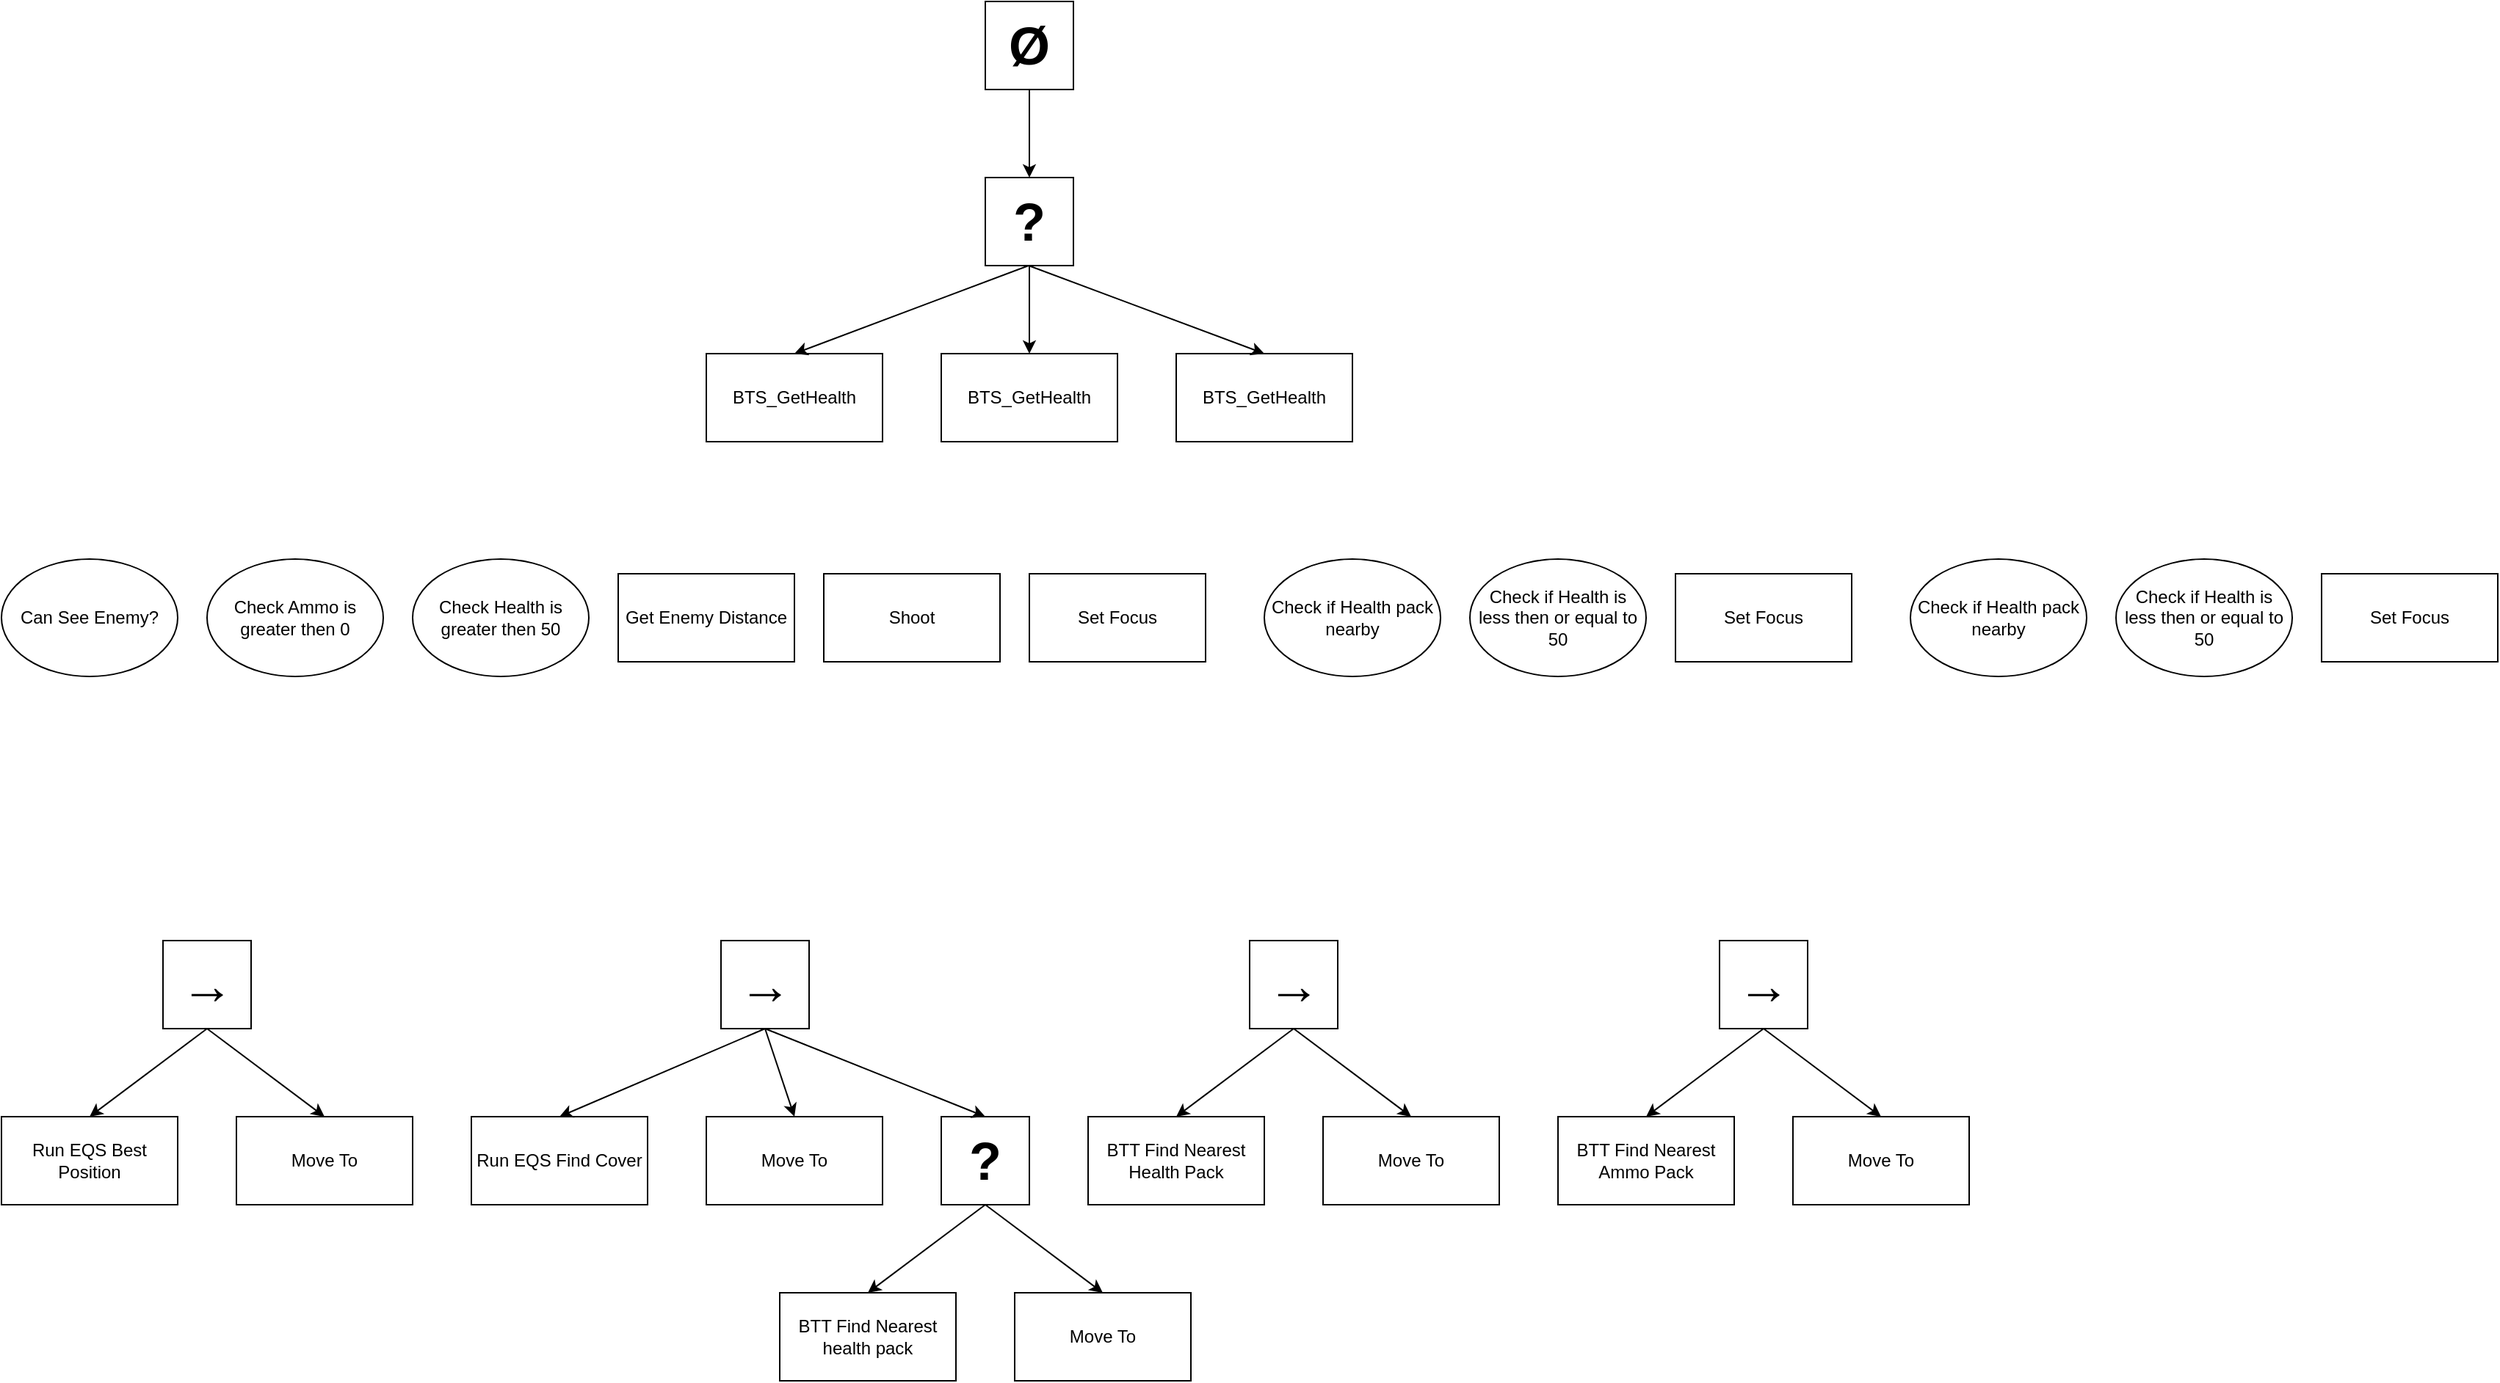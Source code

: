 <mxfile version="24.4.9" type="github">
  <diagram name="Page-1" id="kRObSTqy80vmGRSShodc">
    <mxGraphModel dx="841" dy="1153" grid="1" gridSize="10" guides="1" tooltips="1" connect="1" arrows="1" fold="1" page="1" pageScale="1" pageWidth="4681" pageHeight="3300" math="0" shadow="0">
      <root>
        <mxCell id="0" />
        <mxCell id="1" parent="0" />
        <mxCell id="cKjj-A-NcpuzPKMLpBl_-1" value="&lt;font style=&quot;font-size: 36px;&quot;&gt;&lt;b&gt;Ø&lt;/b&gt;&lt;/font&gt;" style="whiteSpace=wrap;html=1;aspect=fixed;" vertex="1" parent="1">
          <mxGeometry x="990" y="50" width="60" height="60" as="geometry" />
        </mxCell>
        <mxCell id="cKjj-A-NcpuzPKMLpBl_-2" value="&lt;font style=&quot;font-size: 36px;&quot;&gt;&lt;b&gt;?&lt;/b&gt;&lt;/font&gt;" style="whiteSpace=wrap;html=1;aspect=fixed;" vertex="1" parent="1">
          <mxGeometry x="990" y="170" width="60" height="60" as="geometry" />
        </mxCell>
        <mxCell id="cKjj-A-NcpuzPKMLpBl_-3" value="&lt;font style=&quot;font-size: 36px;&quot;&gt;&lt;b&gt;→&lt;/b&gt;&lt;/font&gt;" style="whiteSpace=wrap;html=1;aspect=fixed;" vertex="1" parent="1">
          <mxGeometry x="430" y="690" width="60" height="60" as="geometry" />
        </mxCell>
        <mxCell id="cKjj-A-NcpuzPKMLpBl_-4" value="" style="endArrow=classic;html=1;rounded=0;exitX=0.5;exitY=1;exitDx=0;exitDy=0;" edge="1" parent="1" source="cKjj-A-NcpuzPKMLpBl_-1">
          <mxGeometry width="50" height="50" relative="1" as="geometry">
            <mxPoint x="1020" y="80" as="sourcePoint" />
            <mxPoint x="1020" y="170" as="targetPoint" />
          </mxGeometry>
        </mxCell>
        <mxCell id="cKjj-A-NcpuzPKMLpBl_-5" value="" style="endArrow=classic;html=1;rounded=0;" edge="1" parent="1">
          <mxGeometry width="50" height="50" relative="1" as="geometry">
            <mxPoint x="1020" y="230" as="sourcePoint" />
            <mxPoint x="1020" y="290" as="targetPoint" />
          </mxGeometry>
        </mxCell>
        <mxCell id="cKjj-A-NcpuzPKMLpBl_-6" value="BTS_GetHealth" style="rounded=0;whiteSpace=wrap;html=1;" vertex="1" parent="1">
          <mxGeometry x="960" y="290" width="120" height="60" as="geometry" />
        </mxCell>
        <mxCell id="cKjj-A-NcpuzPKMLpBl_-7" value="BTS_GetHealth" style="rounded=0;whiteSpace=wrap;html=1;" vertex="1" parent="1">
          <mxGeometry x="800" y="290" width="120" height="60" as="geometry" />
        </mxCell>
        <mxCell id="cKjj-A-NcpuzPKMLpBl_-8" value="BTS_GetHealth" style="rounded=0;whiteSpace=wrap;html=1;" vertex="1" parent="1">
          <mxGeometry x="1120" y="290" width="120" height="60" as="geometry" />
        </mxCell>
        <mxCell id="cKjj-A-NcpuzPKMLpBl_-9" value="" style="endArrow=classic;html=1;rounded=0;entryX=0.5;entryY=0;entryDx=0;entryDy=0;" edge="1" parent="1" target="cKjj-A-NcpuzPKMLpBl_-8">
          <mxGeometry width="50" height="50" relative="1" as="geometry">
            <mxPoint x="1019.5" y="230" as="sourcePoint" />
            <mxPoint x="1019.5" y="290" as="targetPoint" />
          </mxGeometry>
        </mxCell>
        <mxCell id="cKjj-A-NcpuzPKMLpBl_-10" value="" style="endArrow=classic;html=1;rounded=0;entryX=0.5;entryY=0;entryDx=0;entryDy=0;" edge="1" parent="1" target="cKjj-A-NcpuzPKMLpBl_-7">
          <mxGeometry width="50" height="50" relative="1" as="geometry">
            <mxPoint x="1019.5" y="230" as="sourcePoint" />
            <mxPoint x="1019.5" y="290" as="targetPoint" />
          </mxGeometry>
        </mxCell>
        <mxCell id="cKjj-A-NcpuzPKMLpBl_-11" value="Run EQS Best Position" style="rounded=0;whiteSpace=wrap;html=1;" vertex="1" parent="1">
          <mxGeometry x="320" y="810" width="120" height="60" as="geometry" />
        </mxCell>
        <mxCell id="cKjj-A-NcpuzPKMLpBl_-12" value="Move To" style="rounded=0;whiteSpace=wrap;html=1;" vertex="1" parent="1">
          <mxGeometry x="480" y="810" width="120" height="60" as="geometry" />
        </mxCell>
        <mxCell id="cKjj-A-NcpuzPKMLpBl_-13" value="" style="endArrow=classic;html=1;rounded=0;entryX=0.5;entryY=0;entryDx=0;entryDy=0;exitX=0.5;exitY=1;exitDx=0;exitDy=0;" edge="1" parent="1" source="cKjj-A-NcpuzPKMLpBl_-3" target="cKjj-A-NcpuzPKMLpBl_-12">
          <mxGeometry width="50" height="50" relative="1" as="geometry">
            <mxPoint x="440" y="750" as="sourcePoint" />
            <mxPoint x="490" y="700" as="targetPoint" />
          </mxGeometry>
        </mxCell>
        <mxCell id="cKjj-A-NcpuzPKMLpBl_-14" value="" style="endArrow=classic;html=1;rounded=0;entryX=0.5;entryY=0;entryDx=0;entryDy=0;exitX=0.5;exitY=1;exitDx=0;exitDy=0;" edge="1" parent="1" source="cKjj-A-NcpuzPKMLpBl_-3" target="cKjj-A-NcpuzPKMLpBl_-11">
          <mxGeometry width="50" height="50" relative="1" as="geometry">
            <mxPoint x="440" y="750" as="sourcePoint" />
            <mxPoint x="530" y="810" as="targetPoint" />
          </mxGeometry>
        </mxCell>
        <mxCell id="cKjj-A-NcpuzPKMLpBl_-15" value="&lt;font style=&quot;font-size: 36px;&quot;&gt;&lt;b&gt;→&lt;/b&gt;&lt;/font&gt;" style="whiteSpace=wrap;html=1;aspect=fixed;" vertex="1" parent="1">
          <mxGeometry x="810" y="690" width="60" height="60" as="geometry" />
        </mxCell>
        <mxCell id="cKjj-A-NcpuzPKMLpBl_-16" value="Run EQS Find Cover" style="rounded=0;whiteSpace=wrap;html=1;" vertex="1" parent="1">
          <mxGeometry x="640" y="810" width="120" height="60" as="geometry" />
        </mxCell>
        <mxCell id="cKjj-A-NcpuzPKMLpBl_-17" value="Move To" style="rounded=0;whiteSpace=wrap;html=1;" vertex="1" parent="1">
          <mxGeometry x="800" y="810" width="120" height="60" as="geometry" />
        </mxCell>
        <mxCell id="cKjj-A-NcpuzPKMLpBl_-18" value="" style="endArrow=classic;html=1;rounded=0;entryX=0.5;entryY=0;entryDx=0;entryDy=0;" edge="1" parent="1" target="cKjj-A-NcpuzPKMLpBl_-17">
          <mxGeometry width="50" height="50" relative="1" as="geometry">
            <mxPoint x="840" y="750" as="sourcePoint" />
            <mxPoint x="890" y="700" as="targetPoint" />
          </mxGeometry>
        </mxCell>
        <mxCell id="cKjj-A-NcpuzPKMLpBl_-19" value="" style="endArrow=classic;html=1;rounded=0;entryX=0.5;entryY=0;entryDx=0;entryDy=0;" edge="1" parent="1" target="cKjj-A-NcpuzPKMLpBl_-16">
          <mxGeometry width="50" height="50" relative="1" as="geometry">
            <mxPoint x="840" y="750" as="sourcePoint" />
            <mxPoint x="930" y="810" as="targetPoint" />
          </mxGeometry>
        </mxCell>
        <mxCell id="cKjj-A-NcpuzPKMLpBl_-20" value="&lt;font style=&quot;font-size: 36px;&quot;&gt;&lt;b&gt;?&lt;/b&gt;&lt;/font&gt;" style="whiteSpace=wrap;html=1;aspect=fixed;" vertex="1" parent="1">
          <mxGeometry x="960" y="810" width="60" height="60" as="geometry" />
        </mxCell>
        <mxCell id="cKjj-A-NcpuzPKMLpBl_-21" value="" style="endArrow=classic;html=1;rounded=0;entryX=0.5;entryY=0;entryDx=0;entryDy=0;" edge="1" parent="1" target="cKjj-A-NcpuzPKMLpBl_-20">
          <mxGeometry width="50" height="50" relative="1" as="geometry">
            <mxPoint x="840" y="750" as="sourcePoint" />
            <mxPoint x="870" y="810" as="targetPoint" />
          </mxGeometry>
        </mxCell>
        <mxCell id="cKjj-A-NcpuzPKMLpBl_-22" value="BTT Find Nearest health pack" style="rounded=0;whiteSpace=wrap;html=1;" vertex="1" parent="1">
          <mxGeometry x="850" y="930" width="120" height="60" as="geometry" />
        </mxCell>
        <mxCell id="cKjj-A-NcpuzPKMLpBl_-23" value="Move To" style="rounded=0;whiteSpace=wrap;html=1;" vertex="1" parent="1">
          <mxGeometry x="1010" y="930" width="120" height="60" as="geometry" />
        </mxCell>
        <mxCell id="cKjj-A-NcpuzPKMLpBl_-24" value="" style="endArrow=classic;html=1;rounded=0;entryX=0.5;entryY=0;entryDx=0;entryDy=0;" edge="1" parent="1" target="cKjj-A-NcpuzPKMLpBl_-23">
          <mxGeometry width="50" height="50" relative="1" as="geometry">
            <mxPoint x="990" y="870" as="sourcePoint" />
            <mxPoint x="1040" y="820" as="targetPoint" />
          </mxGeometry>
        </mxCell>
        <mxCell id="cKjj-A-NcpuzPKMLpBl_-25" value="" style="endArrow=classic;html=1;rounded=0;entryX=0.5;entryY=0;entryDx=0;entryDy=0;" edge="1" parent="1" target="cKjj-A-NcpuzPKMLpBl_-22">
          <mxGeometry width="50" height="50" relative="1" as="geometry">
            <mxPoint x="990" y="870" as="sourcePoint" />
            <mxPoint x="1080" y="930" as="targetPoint" />
          </mxGeometry>
        </mxCell>
        <mxCell id="cKjj-A-NcpuzPKMLpBl_-26" value="&lt;font style=&quot;font-size: 36px;&quot;&gt;&lt;b&gt;→&lt;/b&gt;&lt;/font&gt;" style="whiteSpace=wrap;html=1;aspect=fixed;" vertex="1" parent="1">
          <mxGeometry x="1170" y="690" width="60" height="60" as="geometry" />
        </mxCell>
        <mxCell id="cKjj-A-NcpuzPKMLpBl_-27" value="BTT Find Nearest Health Pack" style="rounded=0;whiteSpace=wrap;html=1;" vertex="1" parent="1">
          <mxGeometry x="1060" y="810" width="120" height="60" as="geometry" />
        </mxCell>
        <mxCell id="cKjj-A-NcpuzPKMLpBl_-28" value="Move To" style="rounded=0;whiteSpace=wrap;html=1;" vertex="1" parent="1">
          <mxGeometry x="1220" y="810" width="120" height="60" as="geometry" />
        </mxCell>
        <mxCell id="cKjj-A-NcpuzPKMLpBl_-29" value="" style="endArrow=classic;html=1;rounded=0;entryX=0.5;entryY=0;entryDx=0;entryDy=0;" edge="1" parent="1" target="cKjj-A-NcpuzPKMLpBl_-28">
          <mxGeometry width="50" height="50" relative="1" as="geometry">
            <mxPoint x="1200" y="750" as="sourcePoint" />
            <mxPoint x="1250" y="700" as="targetPoint" />
          </mxGeometry>
        </mxCell>
        <mxCell id="cKjj-A-NcpuzPKMLpBl_-30" value="" style="endArrow=classic;html=1;rounded=0;entryX=0.5;entryY=0;entryDx=0;entryDy=0;" edge="1" parent="1" target="cKjj-A-NcpuzPKMLpBl_-27">
          <mxGeometry width="50" height="50" relative="1" as="geometry">
            <mxPoint x="1200" y="750" as="sourcePoint" />
            <mxPoint x="1290" y="810" as="targetPoint" />
          </mxGeometry>
        </mxCell>
        <mxCell id="cKjj-A-NcpuzPKMLpBl_-31" value="&lt;font style=&quot;font-size: 36px;&quot;&gt;&lt;b&gt;→&lt;/b&gt;&lt;/font&gt;" style="whiteSpace=wrap;html=1;aspect=fixed;" vertex="1" parent="1">
          <mxGeometry x="1490" y="690" width="60" height="60" as="geometry" />
        </mxCell>
        <mxCell id="cKjj-A-NcpuzPKMLpBl_-32" value="BTT Find Nearest Ammo Pack" style="rounded=0;whiteSpace=wrap;html=1;" vertex="1" parent="1">
          <mxGeometry x="1380" y="810" width="120" height="60" as="geometry" />
        </mxCell>
        <mxCell id="cKjj-A-NcpuzPKMLpBl_-33" value="Move To" style="rounded=0;whiteSpace=wrap;html=1;" vertex="1" parent="1">
          <mxGeometry x="1540" y="810" width="120" height="60" as="geometry" />
        </mxCell>
        <mxCell id="cKjj-A-NcpuzPKMLpBl_-34" value="" style="endArrow=classic;html=1;rounded=0;entryX=0.5;entryY=0;entryDx=0;entryDy=0;" edge="1" parent="1" target="cKjj-A-NcpuzPKMLpBl_-33">
          <mxGeometry width="50" height="50" relative="1" as="geometry">
            <mxPoint x="1520" y="750" as="sourcePoint" />
            <mxPoint x="1570" y="700" as="targetPoint" />
          </mxGeometry>
        </mxCell>
        <mxCell id="cKjj-A-NcpuzPKMLpBl_-35" value="" style="endArrow=classic;html=1;rounded=0;entryX=0.5;entryY=0;entryDx=0;entryDy=0;" edge="1" parent="1" target="cKjj-A-NcpuzPKMLpBl_-32">
          <mxGeometry width="50" height="50" relative="1" as="geometry">
            <mxPoint x="1520" y="750" as="sourcePoint" />
            <mxPoint x="1610" y="810" as="targetPoint" />
          </mxGeometry>
        </mxCell>
        <mxCell id="cKjj-A-NcpuzPKMLpBl_-36" value="Get Enemy Distance" style="rounded=0;whiteSpace=wrap;html=1;" vertex="1" parent="1">
          <mxGeometry x="740" y="440" width="120" height="60" as="geometry" />
        </mxCell>
        <mxCell id="cKjj-A-NcpuzPKMLpBl_-37" value="Can See Enemy?" style="ellipse;whiteSpace=wrap;html=1;" vertex="1" parent="1">
          <mxGeometry x="320" y="430" width="120" height="80" as="geometry" />
        </mxCell>
        <mxCell id="cKjj-A-NcpuzPKMLpBl_-39" value="Check Ammo is greater then 0" style="ellipse;whiteSpace=wrap;html=1;" vertex="1" parent="1">
          <mxGeometry x="460" y="430" width="120" height="80" as="geometry" />
        </mxCell>
        <mxCell id="cKjj-A-NcpuzPKMLpBl_-40" value="Check Health is greater then 50" style="ellipse;whiteSpace=wrap;html=1;" vertex="1" parent="1">
          <mxGeometry x="600" y="430" width="120" height="80" as="geometry" />
        </mxCell>
        <mxCell id="cKjj-A-NcpuzPKMLpBl_-41" value="Shoot" style="rounded=0;whiteSpace=wrap;html=1;" vertex="1" parent="1">
          <mxGeometry x="880" y="440" width="120" height="60" as="geometry" />
        </mxCell>
        <mxCell id="cKjj-A-NcpuzPKMLpBl_-42" value="Set Focus" style="rounded=0;whiteSpace=wrap;html=1;" vertex="1" parent="1">
          <mxGeometry x="1020" y="440" width="120" height="60" as="geometry" />
        </mxCell>
        <mxCell id="cKjj-A-NcpuzPKMLpBl_-43" value="Set Focus" style="rounded=0;whiteSpace=wrap;html=1;" vertex="1" parent="1">
          <mxGeometry x="1460" y="440" width="120" height="60" as="geometry" />
        </mxCell>
        <mxCell id="cKjj-A-NcpuzPKMLpBl_-44" value="Check if Health pack nearby" style="ellipse;whiteSpace=wrap;html=1;" vertex="1" parent="1">
          <mxGeometry x="1180" y="430" width="120" height="80" as="geometry" />
        </mxCell>
        <mxCell id="cKjj-A-NcpuzPKMLpBl_-45" value="Check if Health is less then or equal to 50" style="ellipse;whiteSpace=wrap;html=1;" vertex="1" parent="1">
          <mxGeometry x="1320" y="430" width="120" height="80" as="geometry" />
        </mxCell>
        <mxCell id="cKjj-A-NcpuzPKMLpBl_-46" value="Set Focus" style="rounded=0;whiteSpace=wrap;html=1;" vertex="1" parent="1">
          <mxGeometry x="1900" y="440" width="120" height="60" as="geometry" />
        </mxCell>
        <mxCell id="cKjj-A-NcpuzPKMLpBl_-47" value="Check if Health pack nearby" style="ellipse;whiteSpace=wrap;html=1;" vertex="1" parent="1">
          <mxGeometry x="1620" y="430" width="120" height="80" as="geometry" />
        </mxCell>
        <mxCell id="cKjj-A-NcpuzPKMLpBl_-48" value="Check if Health is less then or equal to 50" style="ellipse;whiteSpace=wrap;html=1;" vertex="1" parent="1">
          <mxGeometry x="1760" y="430" width="120" height="80" as="geometry" />
        </mxCell>
      </root>
    </mxGraphModel>
  </diagram>
</mxfile>
